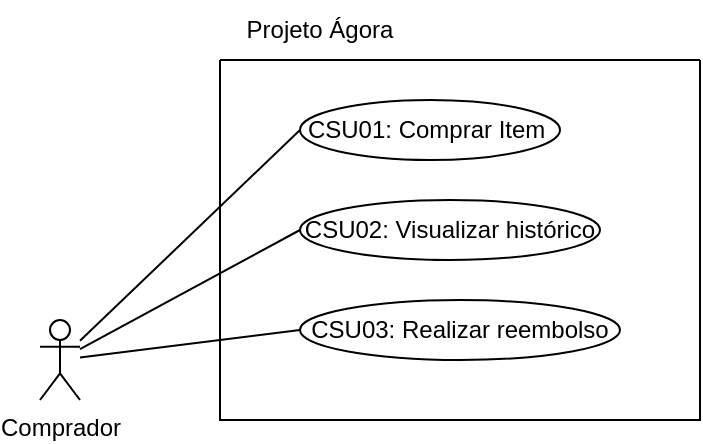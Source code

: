 <mxfile version="20.3.7" type="github" pages="3">
  <diagram id="rrkDkE5E40T_uh_sfdIn" name="CompradorUseCases">
    <mxGraphModel dx="633" dy="275" grid="1" gridSize="10" guides="1" tooltips="1" connect="1" arrows="1" fold="1" page="1" pageScale="1" pageWidth="827" pageHeight="1169" math="0" shadow="0">
      <root>
        <mxCell id="0" />
        <mxCell id="1" parent="0" />
        <mxCell id="MyWpFqUBvWVRNcMNB60x-1" value="Comprador" style="shape=umlActor;verticalLabelPosition=bottom;verticalAlign=top;html=1;outlineConnect=0;" parent="1" vertex="1">
          <mxGeometry x="30" y="170" width="20" height="40" as="geometry" />
        </mxCell>
        <mxCell id="MyWpFqUBvWVRNcMNB60x-3" value="" style="swimlane;startSize=0;" parent="1" vertex="1">
          <mxGeometry x="120" y="40" width="240" height="180" as="geometry" />
        </mxCell>
        <mxCell id="MyWpFqUBvWVRNcMNB60x-10" value="CSU01: Comprar Item&amp;nbsp;" style="ellipse;whiteSpace=wrap;html=1;" parent="MyWpFqUBvWVRNcMNB60x-3" vertex="1">
          <mxGeometry x="40" y="20" width="130" height="30" as="geometry" />
        </mxCell>
        <mxCell id="MyWpFqUBvWVRNcMNB60x-15" value="CSU02: Visualizar histórico" style="ellipse;whiteSpace=wrap;html=1;" parent="MyWpFqUBvWVRNcMNB60x-3" vertex="1">
          <mxGeometry x="40" y="70" width="150" height="30" as="geometry" />
        </mxCell>
        <mxCell id="Q_TgrsyGTBNrr4Tatgzc-1" value="CSU03: Realizar reembolso" style="ellipse;whiteSpace=wrap;html=1;" parent="MyWpFqUBvWVRNcMNB60x-3" vertex="1">
          <mxGeometry x="40" y="120" width="160" height="30" as="geometry" />
        </mxCell>
        <mxCell id="MyWpFqUBvWVRNcMNB60x-9" value="Projeto Ágora" style="text;html=1;strokeColor=none;fillColor=none;align=center;verticalAlign=middle;whiteSpace=wrap;rounded=0;" parent="1" vertex="1">
          <mxGeometry x="120" y="10" width="100" height="30" as="geometry" />
        </mxCell>
        <mxCell id="MyWpFqUBvWVRNcMNB60x-11" value="" style="endArrow=none;html=1;rounded=0;entryX=0;entryY=0.5;entryDx=0;entryDy=0;" parent="1" source="MyWpFqUBvWVRNcMNB60x-1" target="MyWpFqUBvWVRNcMNB60x-10" edge="1">
          <mxGeometry width="50" height="50" relative="1" as="geometry">
            <mxPoint x="170" y="150" as="sourcePoint" />
            <mxPoint x="220" y="100" as="targetPoint" />
          </mxGeometry>
        </mxCell>
        <mxCell id="MyWpFqUBvWVRNcMNB60x-13" value="" style="endArrow=none;html=1;rounded=0;exitX=0;exitY=0.5;exitDx=0;exitDy=0;" parent="1" source="MyWpFqUBvWVRNcMNB60x-15" target="MyWpFqUBvWVRNcMNB60x-1" edge="1">
          <mxGeometry width="50" height="50" relative="1" as="geometry">
            <mxPoint x="160" y="100" as="sourcePoint" />
            <mxPoint x="50" y="50" as="targetPoint" />
          </mxGeometry>
        </mxCell>
        <mxCell id="Q_TgrsyGTBNrr4Tatgzc-4" value="" style="endArrow=none;html=1;rounded=0;exitX=0;exitY=0.5;exitDx=0;exitDy=0;" parent="1" source="Q_TgrsyGTBNrr4Tatgzc-1" target="MyWpFqUBvWVRNcMNB60x-1" edge="1">
          <mxGeometry width="50" height="50" relative="1" as="geometry">
            <mxPoint x="240" y="180" as="sourcePoint" />
            <mxPoint x="40" y="120" as="targetPoint" />
          </mxGeometry>
        </mxCell>
      </root>
    </mxGraphModel>
  </diagram>
  <diagram id="YgbZcGoNeetk5yWTW941" name="VendedorUseCase">
    <mxGraphModel dx="764" dy="332" grid="1" gridSize="10" guides="1" tooltips="1" connect="1" arrows="1" fold="1" page="1" pageScale="1" pageWidth="827" pageHeight="1169" math="0" shadow="0">
      <root>
        <mxCell id="0" />
        <mxCell id="1" parent="0" />
        <mxCell id="fL1Wgi9M96XN7IhVNGbs-1" value="Vendedor" style="shape=umlActor;verticalLabelPosition=bottom;verticalAlign=top;html=1;outlineConnect=0;" parent="1" vertex="1">
          <mxGeometry x="40" y="80" width="30" height="60" as="geometry" />
        </mxCell>
        <mxCell id="fL1Wgi9M96XN7IhVNGbs-2" value="" style="whiteSpace=wrap;html=1;aspect=fixed;fillColor=none;" parent="1" vertex="1">
          <mxGeometry x="120" y="40" width="360" height="360" as="geometry" />
        </mxCell>
        <mxCell id="D7_sqQ1QvXnTQAAvOCPC-1" value="CSU06: Postar oferta" style="ellipse;whiteSpace=wrap;html=1;fillColor=none;" parent="1" vertex="1">
          <mxGeometry x="200" y="80" width="130" height="50" as="geometry" />
        </mxCell>
        <mxCell id="SgMtcw3tXn0fbScPWtu_-1" value="" style="endArrow=none;html=1;rounded=0;entryX=0;entryY=0.5;entryDx=0;entryDy=0;" parent="1" source="fL1Wgi9M96XN7IhVNGbs-1" target="D7_sqQ1QvXnTQAAvOCPC-1" edge="1">
          <mxGeometry width="50" height="50" relative="1" as="geometry">
            <mxPoint x="160" y="190" as="sourcePoint" />
            <mxPoint x="210" y="140" as="targetPoint" />
          </mxGeometry>
        </mxCell>
        <mxCell id="SgMtcw3tXn0fbScPWtu_-2" value="CSU07: Responder perguntas" style="ellipse;whiteSpace=wrap;html=1;fillColor=none;" parent="1" vertex="1">
          <mxGeometry x="200" y="140" width="180" height="50" as="geometry" />
        </mxCell>
        <mxCell id="SgMtcw3tXn0fbScPWtu_-3" value="" style="endArrow=none;html=1;rounded=0;exitX=0;exitY=0.5;exitDx=0;exitDy=0;" parent="1" source="SgMtcw3tXn0fbScPWtu_-2" target="fL1Wgi9M96XN7IhVNGbs-1" edge="1">
          <mxGeometry width="50" height="50" relative="1" as="geometry">
            <mxPoint x="160" y="190" as="sourcePoint" />
            <mxPoint x="210" y="140" as="targetPoint" />
          </mxGeometry>
        </mxCell>
        <mxCell id="SgMtcw3tXn0fbScPWtu_-4" value="CSU08: Retirada de saldo" style="ellipse;whiteSpace=wrap;html=1;fillColor=none;" parent="1" vertex="1">
          <mxGeometry x="200" y="200" width="160" height="50" as="geometry" />
        </mxCell>
        <mxCell id="SgMtcw3tXn0fbScPWtu_-5" value="" style="endArrow=none;html=1;rounded=0;entryX=0;entryY=0.5;entryDx=0;entryDy=0;" parent="1" source="fL1Wgi9M96XN7IhVNGbs-1" target="SgMtcw3tXn0fbScPWtu_-4" edge="1">
          <mxGeometry width="50" height="50" relative="1" as="geometry">
            <mxPoint x="150" y="230" as="sourcePoint" />
            <mxPoint x="200" y="180" as="targetPoint" />
          </mxGeometry>
        </mxCell>
        <mxCell id="SgMtcw3tXn0fbScPWtu_-6" value="Projeto Ágora" style="text;html=1;strokeColor=none;fillColor=none;align=center;verticalAlign=middle;whiteSpace=wrap;rounded=0;" parent="1" vertex="1">
          <mxGeometry x="120" y="10" width="90" height="30" as="geometry" />
        </mxCell>
        <mxCell id="cGkObw80GdSM_S5zPnrm-2" value="CSU09: Visualizar todas as vendas" style="ellipse;whiteSpace=wrap;html=1;fillColor=none;" parent="1" vertex="1">
          <mxGeometry x="200" y="260" width="200" height="40" as="geometry" />
        </mxCell>
        <mxCell id="cGkObw80GdSM_S5zPnrm-3" value="" style="endArrow=none;html=1;rounded=0;exitX=0;exitY=0.5;exitDx=0;exitDy=0;" parent="1" source="cGkObw80GdSM_S5zPnrm-2" target="fL1Wgi9M96XN7IhVNGbs-1" edge="1">
          <mxGeometry width="50" height="50" relative="1" as="geometry">
            <mxPoint x="140" y="250" as="sourcePoint" />
            <mxPoint x="190" y="200" as="targetPoint" />
          </mxGeometry>
        </mxCell>
      </root>
    </mxGraphModel>
  </diagram>
  <diagram id="paK83U_ZtDMXM7t8x7yQ" name="EspecialistaUseCases">
    <mxGraphModel dx="528" dy="230" grid="1" gridSize="10" guides="1" tooltips="1" connect="1" arrows="1" fold="1" page="1" pageScale="1" pageWidth="827" pageHeight="1169" math="0" shadow="0">
      <root>
        <mxCell id="0" />
        <mxCell id="1" parent="0" />
        <mxCell id="k__TyBbboYCGXpk2sloh-1" value="Especialista" style="shape=umlActor;verticalLabelPosition=bottom;verticalAlign=top;html=1;outlineConnect=0;fillColor=none;" parent="1" vertex="1">
          <mxGeometry x="40" y="100" width="30" height="60" as="geometry" />
        </mxCell>
        <mxCell id="k__TyBbboYCGXpk2sloh-2" value="" style="whiteSpace=wrap;html=1;aspect=fixed;fillColor=none;" parent="1" vertex="1">
          <mxGeometry x="120" y="40" width="280" height="280" as="geometry" />
        </mxCell>
        <mxCell id="k__TyBbboYCGXpk2sloh-4" value="CSU10: Aceitar proposta" style="ellipse;whiteSpace=wrap;html=1;fillColor=none;" parent="1" vertex="1">
          <mxGeometry x="160" y="80" width="150" height="40" as="geometry" />
        </mxCell>
        <mxCell id="k__TyBbboYCGXpk2sloh-5" value="" style="endArrow=none;html=1;rounded=0;entryX=0;entryY=0.5;entryDx=0;entryDy=0;" parent="1" source="k__TyBbboYCGXpk2sloh-1" target="k__TyBbboYCGXpk2sloh-4" edge="1">
          <mxGeometry width="50" height="50" relative="1" as="geometry">
            <mxPoint x="190" y="170" as="sourcePoint" />
            <mxPoint x="240" y="120" as="targetPoint" />
          </mxGeometry>
        </mxCell>
        <mxCell id="k__TyBbboYCGXpk2sloh-6" value="CSU11: Avaliar produto" style="ellipse;whiteSpace=wrap;html=1;fillColor=none;" parent="1" vertex="1">
          <mxGeometry x="160" y="130" width="140" height="40" as="geometry" />
        </mxCell>
        <mxCell id="k__TyBbboYCGXpk2sloh-7" value="" style="endArrow=none;html=1;rounded=0;entryX=0;entryY=0.5;entryDx=0;entryDy=0;" parent="1" source="k__TyBbboYCGXpk2sloh-1" target="k__TyBbboYCGXpk2sloh-6" edge="1">
          <mxGeometry width="50" height="50" relative="1" as="geometry">
            <mxPoint x="190" y="170" as="sourcePoint" />
            <mxPoint x="240" y="120" as="targetPoint" />
          </mxGeometry>
        </mxCell>
        <mxCell id="k__TyBbboYCGXpk2sloh-8" value="CSU12: Retirar Saldo" style="ellipse;whiteSpace=wrap;html=1;fillColor=none;" parent="1" vertex="1">
          <mxGeometry x="160" y="180" width="130" height="40" as="geometry" />
        </mxCell>
        <mxCell id="k__TyBbboYCGXpk2sloh-9" value="" style="endArrow=none;html=1;rounded=0;exitX=0;exitY=0.411;exitDx=0;exitDy=0;exitPerimeter=0;" parent="1" source="k__TyBbboYCGXpk2sloh-8" target="k__TyBbboYCGXpk2sloh-1" edge="1">
          <mxGeometry width="50" height="50" relative="1" as="geometry">
            <mxPoint x="170" y="200" as="sourcePoint" />
            <mxPoint x="220" y="150" as="targetPoint" />
          </mxGeometry>
        </mxCell>
        <mxCell id="k__TyBbboYCGXpk2sloh-11" value="Projeto Ágora" style="text;html=1;strokeColor=none;fillColor=none;align=center;verticalAlign=middle;whiteSpace=wrap;rounded=0;" parent="1" vertex="1">
          <mxGeometry x="120" y="10" width="90" height="30" as="geometry" />
        </mxCell>
      </root>
    </mxGraphModel>
  </diagram>
</mxfile>
